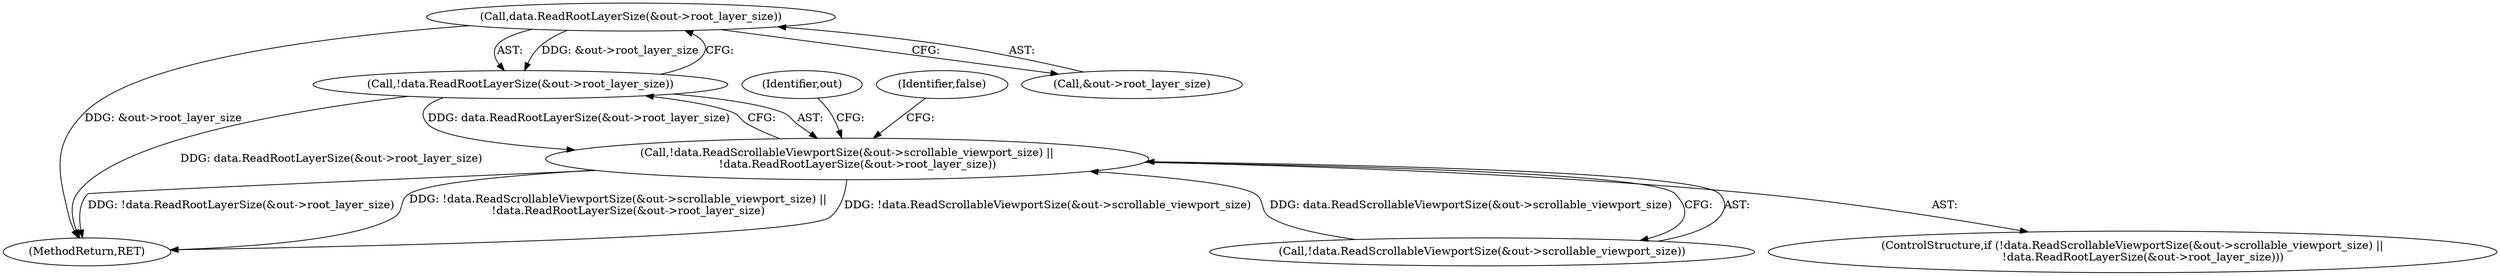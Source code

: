 digraph "0_Chrome_5d78b84d39bd34bc9fce9d01c0dcd5a22a330d34@pointer" {
"1000132" [label="(Call,data.ReadRootLayerSize(&out->root_layer_size))"];
"1000131" [label="(Call,!data.ReadRootLayerSize(&out->root_layer_size))"];
"1000124" [label="(Call,!data.ReadScrollableViewportSize(&out->scrollable_viewport_size) ||\n      !data.ReadRootLayerSize(&out->root_layer_size))"];
"1000142" [label="(Identifier,out)"];
"1000139" [label="(Identifier,false)"];
"1000131" [label="(Call,!data.ReadRootLayerSize(&out->root_layer_size))"];
"1000132" [label="(Call,data.ReadRootLayerSize(&out->root_layer_size))"];
"1000125" [label="(Call,!data.ReadScrollableViewportSize(&out->scrollable_viewport_size))"];
"1000124" [label="(Call,!data.ReadScrollableViewportSize(&out->scrollable_viewport_size) ||\n      !data.ReadRootLayerSize(&out->root_layer_size))"];
"1000123" [label="(ControlStructure,if (!data.ReadScrollableViewportSize(&out->scrollable_viewport_size) ||\n      !data.ReadRootLayerSize(&out->root_layer_size)))"];
"1000133" [label="(Call,&out->root_layer_size)"];
"1000223" [label="(MethodReturn,RET)"];
"1000132" -> "1000131"  [label="AST: "];
"1000132" -> "1000133"  [label="CFG: "];
"1000133" -> "1000132"  [label="AST: "];
"1000131" -> "1000132"  [label="CFG: "];
"1000132" -> "1000223"  [label="DDG: &out->root_layer_size"];
"1000132" -> "1000131"  [label="DDG: &out->root_layer_size"];
"1000131" -> "1000124"  [label="AST: "];
"1000124" -> "1000131"  [label="CFG: "];
"1000131" -> "1000223"  [label="DDG: data.ReadRootLayerSize(&out->root_layer_size)"];
"1000131" -> "1000124"  [label="DDG: data.ReadRootLayerSize(&out->root_layer_size)"];
"1000124" -> "1000123"  [label="AST: "];
"1000124" -> "1000125"  [label="CFG: "];
"1000125" -> "1000124"  [label="AST: "];
"1000139" -> "1000124"  [label="CFG: "];
"1000142" -> "1000124"  [label="CFG: "];
"1000124" -> "1000223"  [label="DDG: !data.ReadScrollableViewportSize(&out->scrollable_viewport_size)"];
"1000124" -> "1000223"  [label="DDG: !data.ReadRootLayerSize(&out->root_layer_size)"];
"1000124" -> "1000223"  [label="DDG: !data.ReadScrollableViewportSize(&out->scrollable_viewport_size) ||\n      !data.ReadRootLayerSize(&out->root_layer_size)"];
"1000125" -> "1000124"  [label="DDG: data.ReadScrollableViewportSize(&out->scrollable_viewport_size)"];
}

